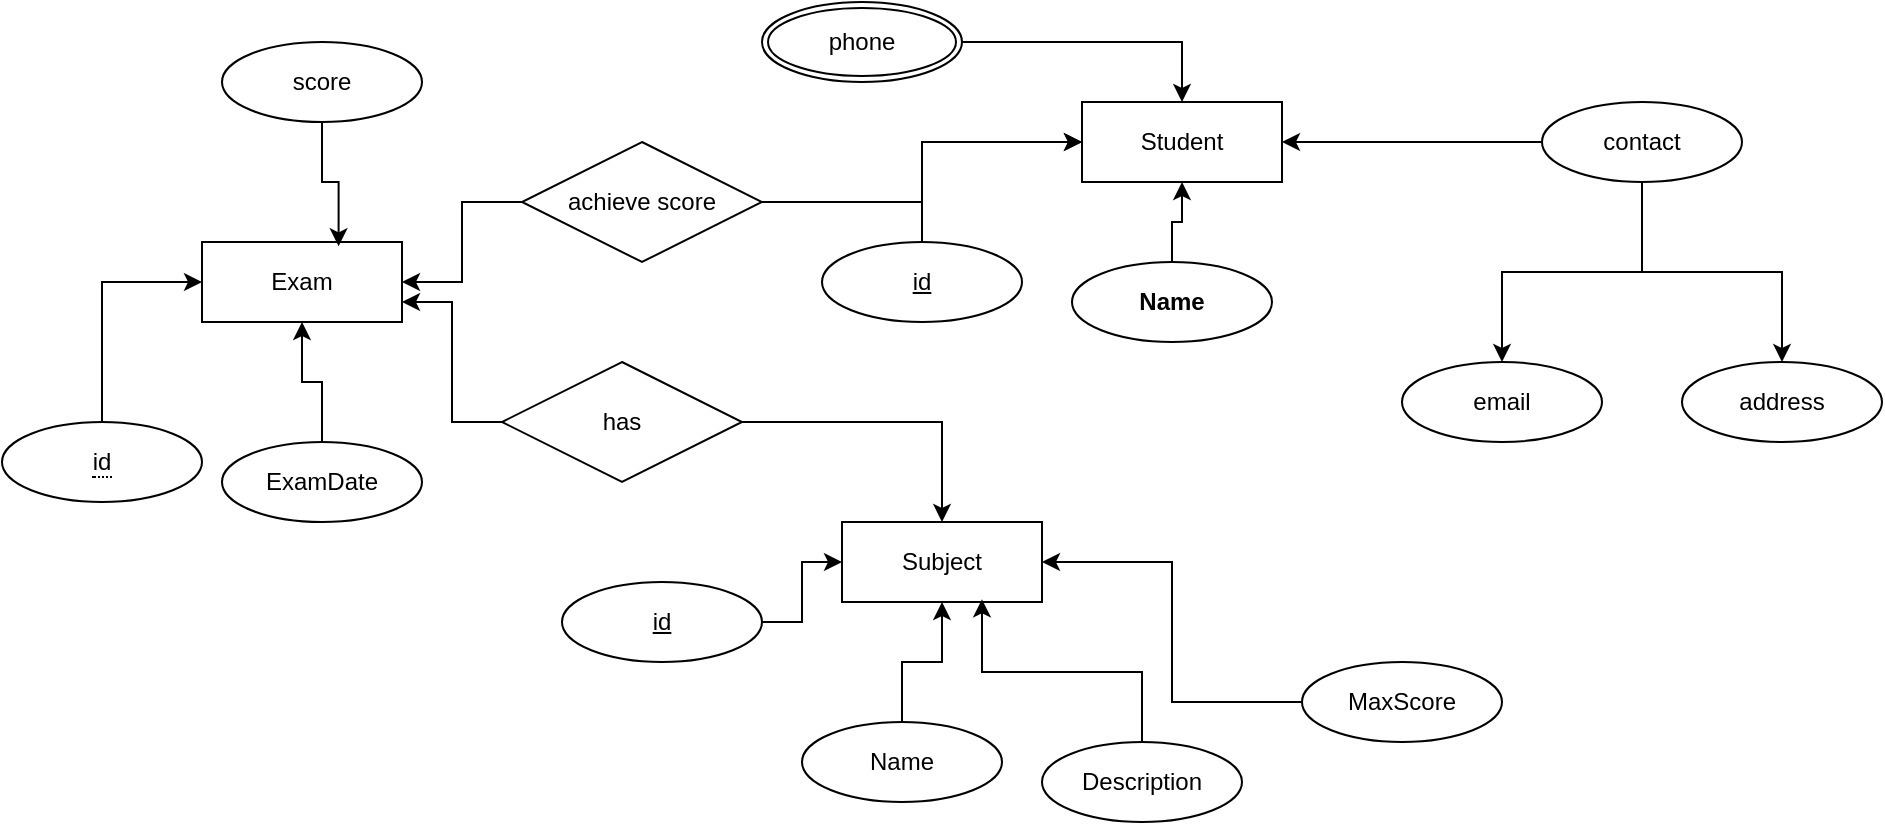 <mxfile version="21.6.7" type="github">
  <diagram id="R2lEEEUBdFMjLlhIrx00" name="Page-1">
    <mxGraphModel dx="2166" dy="492" grid="1" gridSize="10" guides="1" tooltips="1" connect="1" arrows="1" fold="1" page="1" pageScale="1" pageWidth="850" pageHeight="1100" math="0" shadow="0" extFonts="Permanent Marker^https://fonts.googleapis.com/css?family=Permanent+Marker">
      <root>
        <mxCell id="0" />
        <mxCell id="1" parent="0" />
        <mxCell id="k6XpWZQrTvIHml3gS3ja-1" value="Student" style="whiteSpace=wrap;html=1;align=center;" vertex="1" parent="1">
          <mxGeometry x="380" y="260" width="100" height="40" as="geometry" />
        </mxCell>
        <mxCell id="k6XpWZQrTvIHml3gS3ja-5" style="edgeStyle=orthogonalEdgeStyle;rounded=0;orthogonalLoop=1;jettySize=auto;html=1;exitX=0.5;exitY=0;exitDx=0;exitDy=0;entryX=0.5;entryY=1;entryDx=0;entryDy=0;" edge="1" parent="1" source="k6XpWZQrTvIHml3gS3ja-2" target="k6XpWZQrTvIHml3gS3ja-1">
          <mxGeometry relative="1" as="geometry" />
        </mxCell>
        <mxCell id="k6XpWZQrTvIHml3gS3ja-2" value="Name" style="ellipse;whiteSpace=wrap;html=1;align=center;fontStyle=1" vertex="1" parent="1">
          <mxGeometry x="375" y="340" width="100" height="40" as="geometry" />
        </mxCell>
        <mxCell id="k6XpWZQrTvIHml3gS3ja-4" style="edgeStyle=orthogonalEdgeStyle;rounded=0;orthogonalLoop=1;jettySize=auto;html=1;exitX=0.5;exitY=0;exitDx=0;exitDy=0;entryX=0;entryY=0.5;entryDx=0;entryDy=0;" edge="1" parent="1" source="k6XpWZQrTvIHml3gS3ja-3" target="k6XpWZQrTvIHml3gS3ja-1">
          <mxGeometry relative="1" as="geometry" />
        </mxCell>
        <mxCell id="k6XpWZQrTvIHml3gS3ja-3" value="id" style="ellipse;whiteSpace=wrap;html=1;align=center;fontStyle=4;" vertex="1" parent="1">
          <mxGeometry x="250" y="330" width="100" height="40" as="geometry" />
        </mxCell>
        <mxCell id="k6XpWZQrTvIHml3gS3ja-7" style="edgeStyle=orthogonalEdgeStyle;rounded=0;orthogonalLoop=1;jettySize=auto;html=1;entryX=1;entryY=0.5;entryDx=0;entryDy=0;" edge="1" parent="1" source="k6XpWZQrTvIHml3gS3ja-6" target="k6XpWZQrTvIHml3gS3ja-1">
          <mxGeometry relative="1" as="geometry" />
        </mxCell>
        <mxCell id="k6XpWZQrTvIHml3gS3ja-9" style="edgeStyle=orthogonalEdgeStyle;rounded=0;orthogonalLoop=1;jettySize=auto;html=1;exitX=0.5;exitY=1;exitDx=0;exitDy=0;entryX=0.5;entryY=0;entryDx=0;entryDy=0;" edge="1" parent="1" source="k6XpWZQrTvIHml3gS3ja-6" target="k6XpWZQrTvIHml3gS3ja-8">
          <mxGeometry relative="1" as="geometry" />
        </mxCell>
        <mxCell id="k6XpWZQrTvIHml3gS3ja-11" style="edgeStyle=orthogonalEdgeStyle;rounded=0;orthogonalLoop=1;jettySize=auto;html=1;entryX=0.5;entryY=0;entryDx=0;entryDy=0;" edge="1" parent="1" source="k6XpWZQrTvIHml3gS3ja-6" target="k6XpWZQrTvIHml3gS3ja-10">
          <mxGeometry relative="1" as="geometry" />
        </mxCell>
        <mxCell id="k6XpWZQrTvIHml3gS3ja-6" value="contact" style="ellipse;whiteSpace=wrap;html=1;align=center;" vertex="1" parent="1">
          <mxGeometry x="610" y="260" width="100" height="40" as="geometry" />
        </mxCell>
        <mxCell id="k6XpWZQrTvIHml3gS3ja-8" value="email" style="ellipse;whiteSpace=wrap;html=1;align=center;" vertex="1" parent="1">
          <mxGeometry x="540" y="390" width="100" height="40" as="geometry" />
        </mxCell>
        <mxCell id="k6XpWZQrTvIHml3gS3ja-10" value="address" style="ellipse;whiteSpace=wrap;html=1;align=center;" vertex="1" parent="1">
          <mxGeometry x="680" y="390" width="100" height="40" as="geometry" />
        </mxCell>
        <mxCell id="k6XpWZQrTvIHml3gS3ja-13" style="edgeStyle=orthogonalEdgeStyle;rounded=0;orthogonalLoop=1;jettySize=auto;html=1;entryX=0.5;entryY=0;entryDx=0;entryDy=0;" edge="1" parent="1" source="k6XpWZQrTvIHml3gS3ja-12" target="k6XpWZQrTvIHml3gS3ja-1">
          <mxGeometry relative="1" as="geometry" />
        </mxCell>
        <mxCell id="k6XpWZQrTvIHml3gS3ja-12" value="phone" style="ellipse;shape=doubleEllipse;margin=3;whiteSpace=wrap;html=1;align=center;" vertex="1" parent="1">
          <mxGeometry x="220" y="210" width="100" height="40" as="geometry" />
        </mxCell>
        <mxCell id="k6XpWZQrTvIHml3gS3ja-14" value="Subject" style="whiteSpace=wrap;html=1;align=center;" vertex="1" parent="1">
          <mxGeometry x="260" y="470" width="100" height="40" as="geometry" />
        </mxCell>
        <mxCell id="k6XpWZQrTvIHml3gS3ja-16" style="edgeStyle=orthogonalEdgeStyle;rounded=0;orthogonalLoop=1;jettySize=auto;html=1;" edge="1" parent="1" source="k6XpWZQrTvIHml3gS3ja-15" target="k6XpWZQrTvIHml3gS3ja-14">
          <mxGeometry relative="1" as="geometry" />
        </mxCell>
        <mxCell id="k6XpWZQrTvIHml3gS3ja-15" value="id" style="ellipse;whiteSpace=wrap;html=1;align=center;fontStyle=4;" vertex="1" parent="1">
          <mxGeometry x="120" y="500" width="100" height="40" as="geometry" />
        </mxCell>
        <mxCell id="k6XpWZQrTvIHml3gS3ja-18" style="edgeStyle=orthogonalEdgeStyle;rounded=0;orthogonalLoop=1;jettySize=auto;html=1;entryX=0.5;entryY=1;entryDx=0;entryDy=0;" edge="1" parent="1" source="k6XpWZQrTvIHml3gS3ja-17" target="k6XpWZQrTvIHml3gS3ja-14">
          <mxGeometry relative="1" as="geometry" />
        </mxCell>
        <mxCell id="k6XpWZQrTvIHml3gS3ja-17" value="Name" style="ellipse;whiteSpace=wrap;html=1;align=center;" vertex="1" parent="1">
          <mxGeometry x="240" y="570" width="100" height="40" as="geometry" />
        </mxCell>
        <mxCell id="k6XpWZQrTvIHml3gS3ja-20" style="edgeStyle=orthogonalEdgeStyle;rounded=0;orthogonalLoop=1;jettySize=auto;html=1;entryX=0.7;entryY=0.967;entryDx=0;entryDy=0;entryPerimeter=0;" edge="1" parent="1" source="k6XpWZQrTvIHml3gS3ja-19" target="k6XpWZQrTvIHml3gS3ja-14">
          <mxGeometry relative="1" as="geometry" />
        </mxCell>
        <mxCell id="k6XpWZQrTvIHml3gS3ja-19" value="Description" style="ellipse;whiteSpace=wrap;html=1;align=center;" vertex="1" parent="1">
          <mxGeometry x="360" y="580" width="100" height="40" as="geometry" />
        </mxCell>
        <mxCell id="k6XpWZQrTvIHml3gS3ja-22" style="edgeStyle=orthogonalEdgeStyle;rounded=0;orthogonalLoop=1;jettySize=auto;html=1;entryX=1;entryY=0.5;entryDx=0;entryDy=0;" edge="1" parent="1" source="k6XpWZQrTvIHml3gS3ja-21" target="k6XpWZQrTvIHml3gS3ja-14">
          <mxGeometry relative="1" as="geometry" />
        </mxCell>
        <mxCell id="k6XpWZQrTvIHml3gS3ja-21" value="MaxScore" style="ellipse;whiteSpace=wrap;html=1;align=center;" vertex="1" parent="1">
          <mxGeometry x="490" y="540" width="100" height="40" as="geometry" />
        </mxCell>
        <mxCell id="k6XpWZQrTvIHml3gS3ja-23" value="Exam" style="whiteSpace=wrap;html=1;align=center;" vertex="1" parent="1">
          <mxGeometry x="-60" y="330" width="100" height="40" as="geometry" />
        </mxCell>
        <mxCell id="k6XpWZQrTvIHml3gS3ja-25" style="edgeStyle=orthogonalEdgeStyle;rounded=0;orthogonalLoop=1;jettySize=auto;html=1;entryX=0;entryY=0.5;entryDx=0;entryDy=0;" edge="1" parent="1" source="k6XpWZQrTvIHml3gS3ja-24" target="k6XpWZQrTvIHml3gS3ja-23">
          <mxGeometry relative="1" as="geometry" />
        </mxCell>
        <mxCell id="k6XpWZQrTvIHml3gS3ja-24" value="&lt;span style=&quot;border-bottom: 1px dotted&quot;&gt;id&lt;br&gt;&lt;/span&gt;" style="ellipse;whiteSpace=wrap;html=1;align=center;" vertex="1" parent="1">
          <mxGeometry x="-160" y="420" width="100" height="40" as="geometry" />
        </mxCell>
        <mxCell id="k6XpWZQrTvIHml3gS3ja-28" style="edgeStyle=orthogonalEdgeStyle;rounded=0;orthogonalLoop=1;jettySize=auto;html=1;entryX=0.5;entryY=1;entryDx=0;entryDy=0;" edge="1" parent="1" source="k6XpWZQrTvIHml3gS3ja-27" target="k6XpWZQrTvIHml3gS3ja-23">
          <mxGeometry relative="1" as="geometry" />
        </mxCell>
        <mxCell id="k6XpWZQrTvIHml3gS3ja-27" value="ExamDate" style="ellipse;whiteSpace=wrap;html=1;align=center;" vertex="1" parent="1">
          <mxGeometry x="-50" y="430" width="100" height="40" as="geometry" />
        </mxCell>
        <mxCell id="k6XpWZQrTvIHml3gS3ja-30" style="edgeStyle=orthogonalEdgeStyle;rounded=0;orthogonalLoop=1;jettySize=auto;html=1;entryX=0.683;entryY=0.054;entryDx=0;entryDy=0;entryPerimeter=0;" edge="1" parent="1" source="k6XpWZQrTvIHml3gS3ja-29" target="k6XpWZQrTvIHml3gS3ja-23">
          <mxGeometry relative="1" as="geometry" />
        </mxCell>
        <mxCell id="k6XpWZQrTvIHml3gS3ja-29" value="score" style="ellipse;whiteSpace=wrap;html=1;align=center;" vertex="1" parent="1">
          <mxGeometry x="-50" y="230" width="100" height="40" as="geometry" />
        </mxCell>
        <mxCell id="k6XpWZQrTvIHml3gS3ja-32" style="edgeStyle=orthogonalEdgeStyle;rounded=0;orthogonalLoop=1;jettySize=auto;html=1;" edge="1" parent="1" source="k6XpWZQrTvIHml3gS3ja-31" target="k6XpWZQrTvIHml3gS3ja-1">
          <mxGeometry relative="1" as="geometry" />
        </mxCell>
        <mxCell id="k6XpWZQrTvIHml3gS3ja-33" style="edgeStyle=orthogonalEdgeStyle;rounded=0;orthogonalLoop=1;jettySize=auto;html=1;entryX=1;entryY=0.5;entryDx=0;entryDy=0;" edge="1" parent="1" source="k6XpWZQrTvIHml3gS3ja-31" target="k6XpWZQrTvIHml3gS3ja-23">
          <mxGeometry relative="1" as="geometry" />
        </mxCell>
        <mxCell id="k6XpWZQrTvIHml3gS3ja-31" value="achieve score" style="shape=rhombus;perimeter=rhombusPerimeter;whiteSpace=wrap;html=1;align=center;" vertex="1" parent="1">
          <mxGeometry x="100" y="280" width="120" height="60" as="geometry" />
        </mxCell>
        <mxCell id="k6XpWZQrTvIHml3gS3ja-36" style="edgeStyle=orthogonalEdgeStyle;rounded=0;orthogonalLoop=1;jettySize=auto;html=1;entryX=1;entryY=0.75;entryDx=0;entryDy=0;" edge="1" parent="1" source="k6XpWZQrTvIHml3gS3ja-34" target="k6XpWZQrTvIHml3gS3ja-23">
          <mxGeometry relative="1" as="geometry" />
        </mxCell>
        <mxCell id="k6XpWZQrTvIHml3gS3ja-37" style="edgeStyle=orthogonalEdgeStyle;rounded=0;orthogonalLoop=1;jettySize=auto;html=1;entryX=0.5;entryY=0;entryDx=0;entryDy=0;" edge="1" parent="1" source="k6XpWZQrTvIHml3gS3ja-34" target="k6XpWZQrTvIHml3gS3ja-14">
          <mxGeometry relative="1" as="geometry" />
        </mxCell>
        <mxCell id="k6XpWZQrTvIHml3gS3ja-34" value="has" style="shape=rhombus;perimeter=rhombusPerimeter;whiteSpace=wrap;html=1;align=center;" vertex="1" parent="1">
          <mxGeometry x="90" y="390" width="120" height="60" as="geometry" />
        </mxCell>
      </root>
    </mxGraphModel>
  </diagram>
</mxfile>

